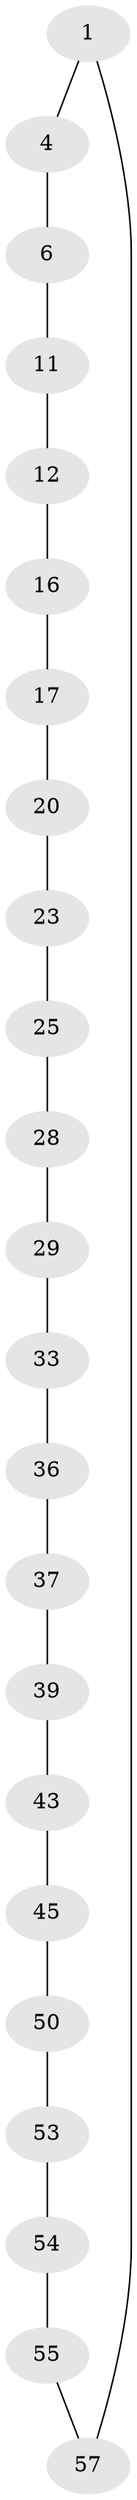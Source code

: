 // original degree distribution, {2: 1.0}
// Generated by graph-tools (version 1.1) at 2025/20/03/04/25 18:20:02]
// undirected, 23 vertices, 23 edges
graph export_dot {
graph [start="1"]
  node [color=gray90,style=filled];
  1 [super="+2"];
  4 [super="+5"];
  6 [super="+7"];
  11;
  12 [super="+13"];
  16;
  17 [super="+18"];
  20 [super="+21"];
  23 [super="+24"];
  25 [super="+26"];
  28;
  29 [super="+30"];
  33 [super="+34"];
  36;
  37 [super="+38"];
  39 [super="+40"];
  43 [super="+44"];
  45 [super="+46"];
  50 [super="+51"];
  53;
  54;
  55 [super="+56"];
  57 [super="+58"];
  1 -- 4;
  1 -- 57;
  4 -- 6;
  6 -- 11;
  11 -- 12;
  12 -- 16;
  16 -- 17;
  17 -- 20;
  20 -- 23;
  23 -- 25;
  25 -- 28;
  28 -- 29;
  29 -- 33;
  33 -- 36;
  36 -- 37;
  37 -- 39;
  39 -- 43;
  43 -- 45;
  45 -- 50;
  50 -- 53;
  53 -- 54;
  54 -- 55;
  55 -- 57;
}
